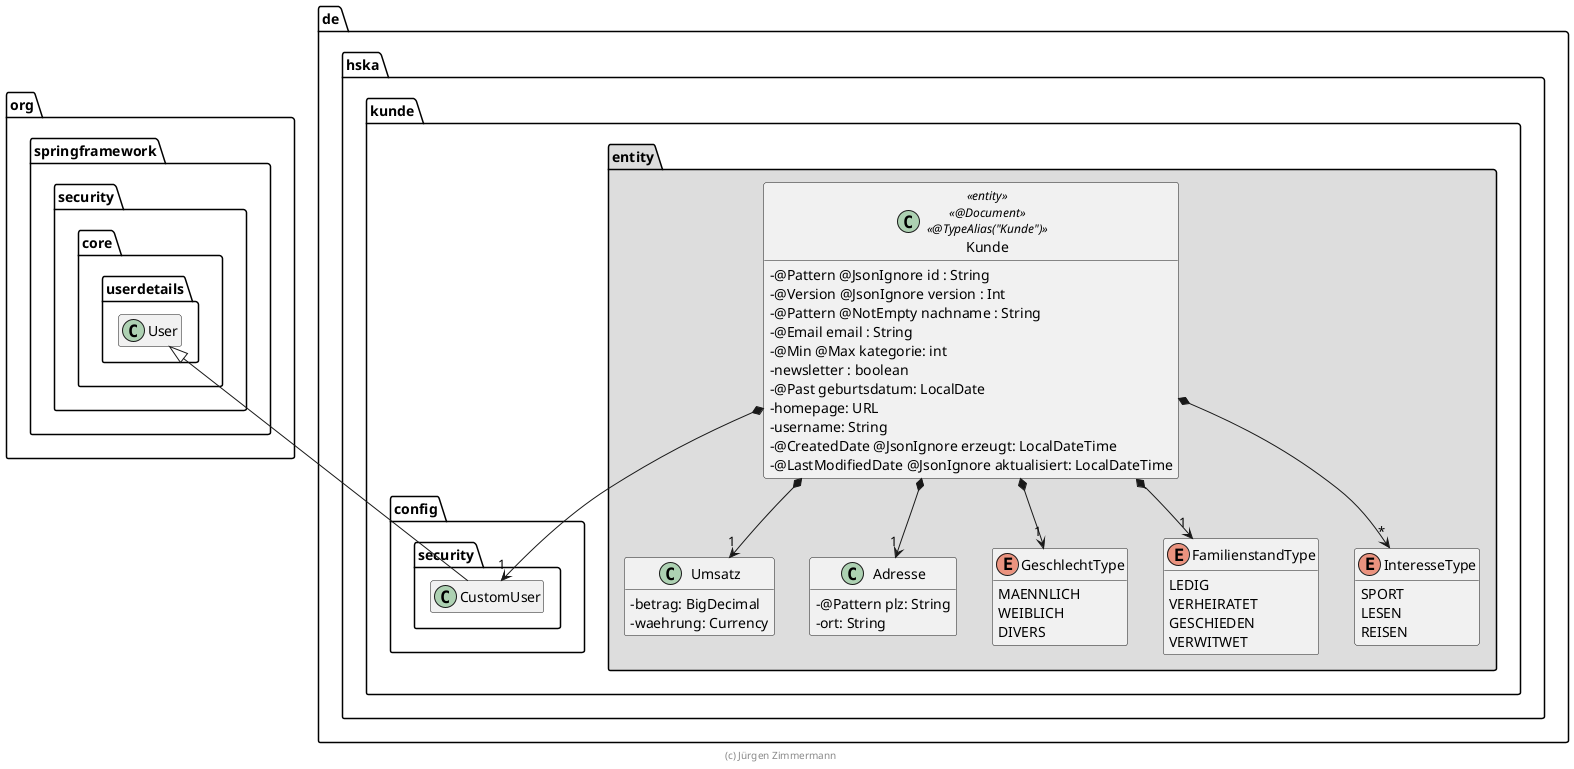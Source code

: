 @startuml
skinparam classAttributeIconSize 0
skinparam componentStyle uml2
' skinparam monochrome true

package org.springframework.security.core.userdetails {
    class User {
    }
}
package de.hska.kunde {
    package config.security {
        User <|-- CustomUser
        class CustomUser {
        }
    }
    package entity #DDDDDD {
        Kunde *--> "1" Umsatz
        Kunde *--> "1" Adresse
        Kunde *--> "1" GeschlechtType
        Kunde *--> "1" FamilienstandType
        Kunde *--> "*" InteresseType
        Kunde *--> "1" CustomUser

        class Umsatz {
            - betrag: BigDecimal
            - waehrung: Currency
        }

        class Adresse {
            - @Pattern plz: String
            - ort: String
        }

        enum GeschlechtType {
            MAENNLICH
            WEIBLICH
            DIVERS
        }

        enum FamilienstandType {
            LEDIG
            VERHEIRATET
            GESCHIEDEN
            VERWITWET
        }

        enum InteresseType {
            SPORT
            LESEN
            REISEN
        }

        class Kunde << entity >> << @Document >> << @TypeAlias("Kunde") >> {
            - @Pattern @JsonIgnore id : String
            - @Version @JsonIgnore version : Int
            - @Pattern @NotEmpty nachname : String
            - @Email email : String
            - @Min @Max kategorie: int
            - newsletter : boolean
            - @Past geburtsdatum: LocalDate
            - homepage: URL
            - username: String
            - @CreatedDate @JsonIgnore erzeugt: LocalDateTime
            - @LastModifiedDate @JsonIgnore aktualisiert: LocalDateTime
        }
    }
}

hide empty members
hide empty methods
hide empty fields

footer (c) Jürgen Zimmermann

@enduml

